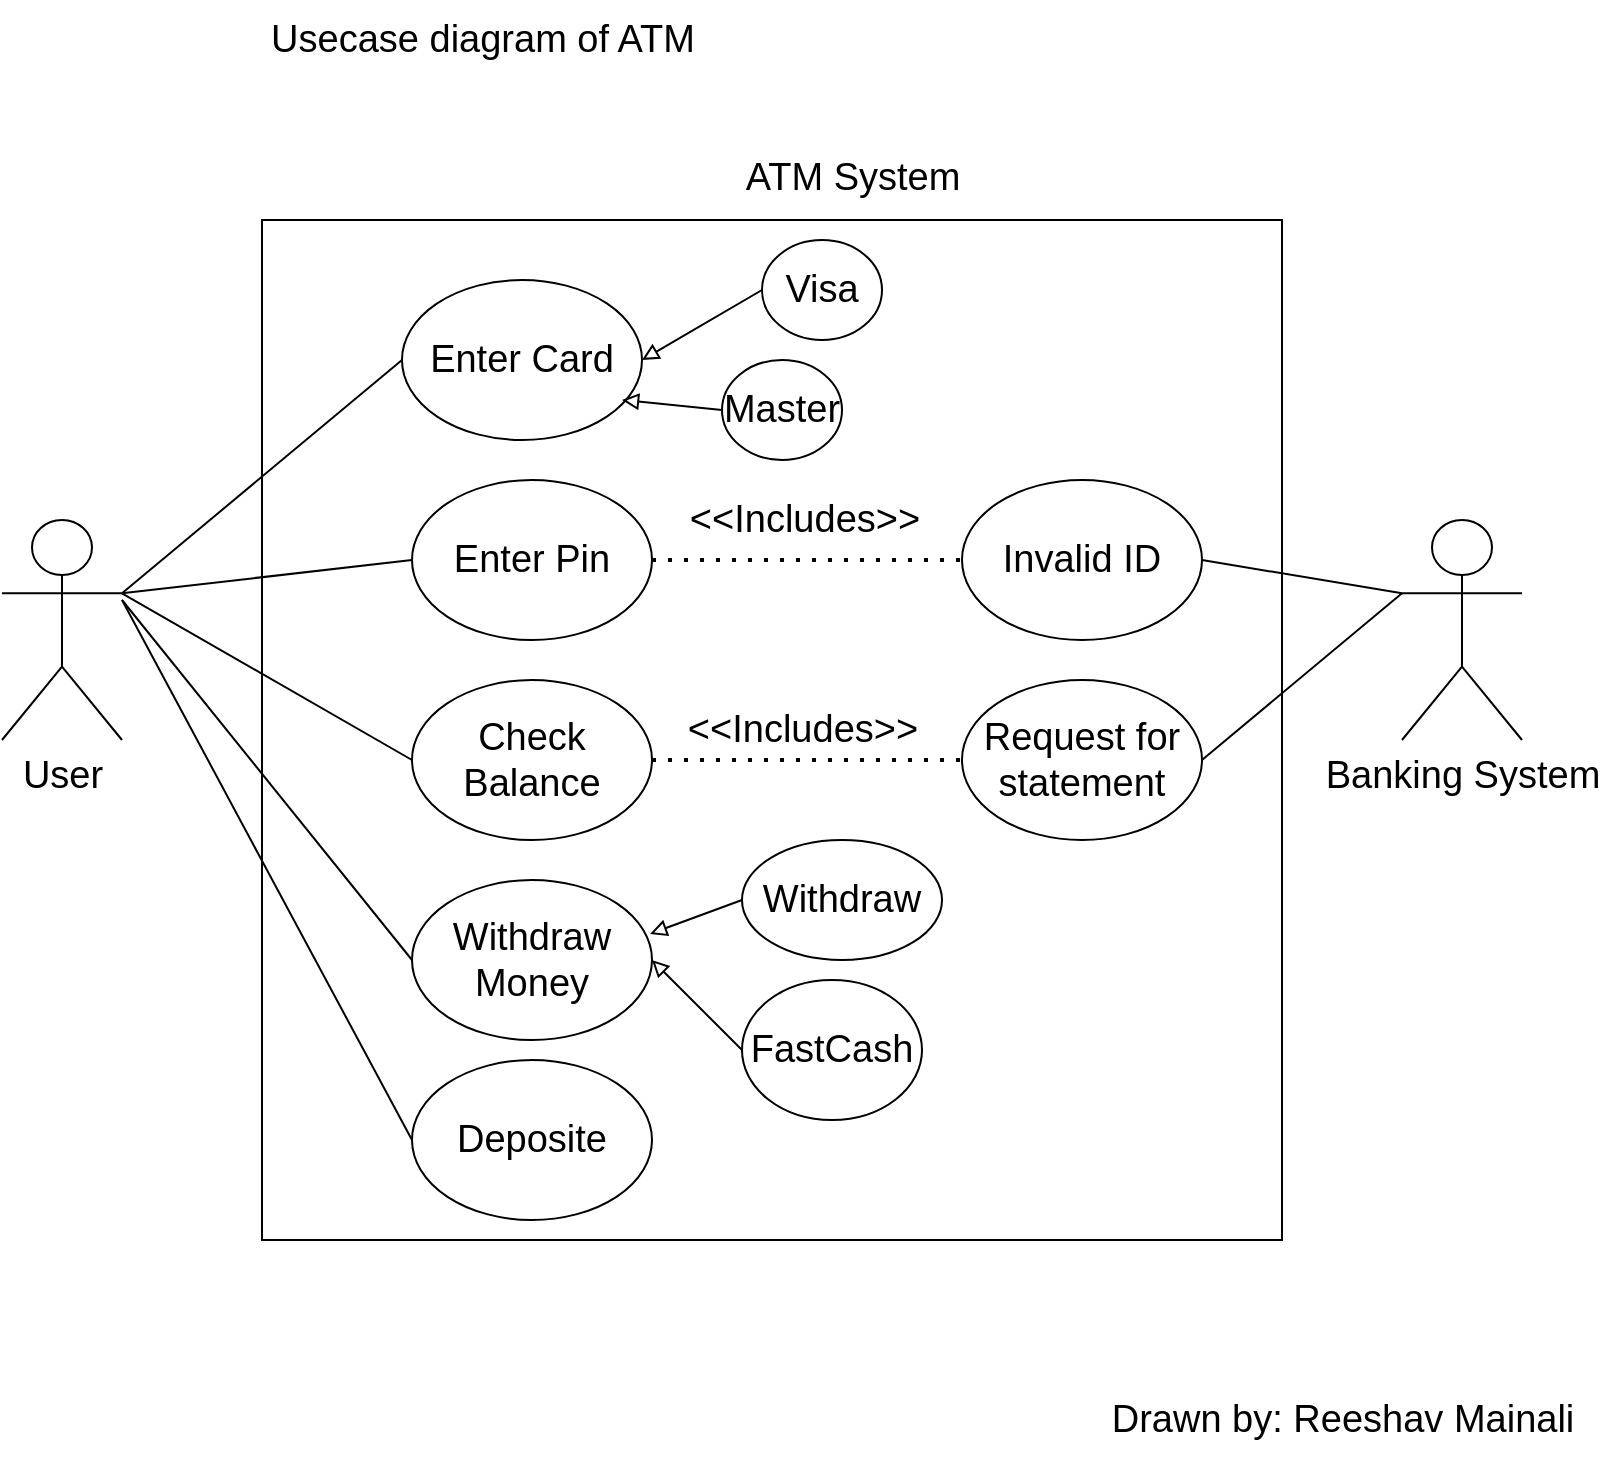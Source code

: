 <mxfile>
    <diagram name="Page-1" id="3J0Co_FlpdKZYH_7Ym4N">
        <mxGraphModel dx="1584" dy="-1073" grid="1" gridSize="10" guides="1" tooltips="1" connect="1" arrows="1" fold="1" page="1" pageScale="1" pageWidth="850" pageHeight="1100" math="0" shadow="0">
            <root>
                <mxCell id="0"/>
                <mxCell id="1" parent="0"/>
                <mxCell id="j2HkHFF6v51hXMG1eJ3a-85" value="&lt;font style=&quot;font-size: 19px;&quot;&gt;Usecase diagram of ATM&lt;/font&gt;" style="text;html=1;align=center;verticalAlign=middle;resizable=0;points=[];autosize=1;strokeColor=none;fillColor=none;fontSize=19;" parent="1" vertex="1">
                    <mxGeometry x="150" y="2230" width="240" height="40" as="geometry"/>
                </mxCell>
                <mxCell id="j2HkHFF6v51hXMG1eJ3a-86" value="" style="whiteSpace=wrap;html=1;aspect=fixed;fontSize=19;" parent="1" vertex="1">
                    <mxGeometry x="160" y="2340" width="510" height="510" as="geometry"/>
                </mxCell>
                <mxCell id="j2HkHFF6v51hXMG1eJ3a-87" value="Enter Card" style="ellipse;whiteSpace=wrap;html=1;fontSize=19;" parent="1" vertex="1">
                    <mxGeometry x="230" y="2370" width="120" height="80" as="geometry"/>
                </mxCell>
                <mxCell id="j2HkHFF6v51hXMG1eJ3a-88" value="Check Balance" style="ellipse;whiteSpace=wrap;html=1;fontSize=19;" parent="1" vertex="1">
                    <mxGeometry x="235" y="2570" width="120" height="80" as="geometry"/>
                </mxCell>
                <mxCell id="j2HkHFF6v51hXMG1eJ3a-89" value="Withdraw Money" style="ellipse;whiteSpace=wrap;html=1;fontSize=19;" parent="1" vertex="1">
                    <mxGeometry x="235" y="2670" width="120" height="80" as="geometry"/>
                </mxCell>
                <mxCell id="j2HkHFF6v51hXMG1eJ3a-90" value="Deposite" style="ellipse;whiteSpace=wrap;html=1;fontSize=19;" parent="1" vertex="1">
                    <mxGeometry x="235" y="2760" width="120" height="80" as="geometry"/>
                </mxCell>
                <mxCell id="j2HkHFF6v51hXMG1eJ3a-91" value="Invalid ID" style="ellipse;whiteSpace=wrap;html=1;fontSize=19;" parent="1" vertex="1">
                    <mxGeometry x="510" y="2470" width="120" height="80" as="geometry"/>
                </mxCell>
                <mxCell id="j2HkHFF6v51hXMG1eJ3a-92" value="Request for statement" style="ellipse;whiteSpace=wrap;html=1;fontSize=19;" parent="1" vertex="1">
                    <mxGeometry x="510" y="2570" width="120" height="80" as="geometry"/>
                </mxCell>
                <mxCell id="j2HkHFF6v51hXMG1eJ3a-93" value="&lt;font style=&quot;font-size: 19px;&quot;&gt;User&lt;/font&gt;" style="shape=umlActor;verticalLabelPosition=bottom;verticalAlign=top;html=1;outlineConnect=0;fontSize=19;" parent="1" vertex="1">
                    <mxGeometry x="30" y="2490" width="60" height="110" as="geometry"/>
                </mxCell>
                <mxCell id="j2HkHFF6v51hXMG1eJ3a-94" value="&lt;font style=&quot;font-size: 19px;&quot;&gt;Banking System&lt;/font&gt;" style="shape=umlActor;verticalLabelPosition=bottom;verticalAlign=top;html=1;outlineConnect=0;fontSize=19;" parent="1" vertex="1">
                    <mxGeometry x="730" y="2490" width="60" height="110" as="geometry"/>
                </mxCell>
                <mxCell id="j2HkHFF6v51hXMG1eJ3a-100" value="" style="endArrow=none;dashed=1;html=1;dashPattern=1 3;strokeWidth=2;rounded=0;entryX=0;entryY=0.5;entryDx=0;entryDy=0;exitX=1;exitY=0.5;exitDx=0;exitDy=0;fontSize=19;" parent="1" source="j2HkHFF6v51hXMG1eJ3a-88" target="j2HkHFF6v51hXMG1eJ3a-92" edge="1">
                    <mxGeometry width="50" height="50" relative="1" as="geometry">
                        <mxPoint x="365" y="2450" as="sourcePoint"/>
                        <mxPoint x="445" y="2450" as="targetPoint"/>
                        <Array as="points"/>
                    </mxGeometry>
                </mxCell>
                <mxCell id="aBaDmljp8U1BhSzbNncB-30" value="&amp;lt;&amp;lt;Includes&amp;gt;&amp;gt;" style="edgeLabel;html=1;align=center;verticalAlign=middle;resizable=0;points=[];fontSize=19;" parent="j2HkHFF6v51hXMG1eJ3a-100" vertex="1" connectable="0">
                    <mxGeometry x="-0.09" y="-1" relative="1" as="geometry">
                        <mxPoint x="4" y="-16" as="offset"/>
                    </mxGeometry>
                </mxCell>
                <mxCell id="aBaDmljp8U1BhSzbNncB-2" value="ATM System&lt;div style=&quot;font-size: 19px;&quot;&gt;&lt;br style=&quot;font-size: 19px;&quot;&gt;&lt;/div&gt;" style="text;html=1;align=center;verticalAlign=middle;resizable=0;points=[];autosize=1;strokeColor=none;fillColor=none;fontSize=19;" parent="1" vertex="1">
                    <mxGeometry x="390" y="2300" width="130" height="60" as="geometry"/>
                </mxCell>
                <mxCell id="aBaDmljp8U1BhSzbNncB-3" value="Enter Pin" style="ellipse;whiteSpace=wrap;html=1;fontSize=19;" parent="1" vertex="1">
                    <mxGeometry x="235" y="2470" width="120" height="80" as="geometry"/>
                </mxCell>
                <mxCell id="aBaDmljp8U1BhSzbNncB-4" value="" style="endArrow=none;dashed=1;html=1;dashPattern=1 3;strokeWidth=2;rounded=0;entryX=0;entryY=0.5;entryDx=0;entryDy=0;exitX=1;exitY=0.5;exitDx=0;exitDy=0;fontSize=19;" parent="1" source="aBaDmljp8U1BhSzbNncB-3" target="j2HkHFF6v51hXMG1eJ3a-91" edge="1">
                    <mxGeometry width="50" height="50" relative="1" as="geometry">
                        <mxPoint x="380" y="2700" as="sourcePoint"/>
                        <mxPoint x="430" y="2650" as="targetPoint"/>
                        <Array as="points"/>
                    </mxGeometry>
                </mxCell>
                <mxCell id="aBaDmljp8U1BhSzbNncB-29" value="&amp;lt;&amp;lt;Includes&amp;gt;&amp;gt;" style="edgeLabel;html=1;align=center;verticalAlign=middle;resizable=0;points=[];fontSize=19;" parent="aBaDmljp8U1BhSzbNncB-4" vertex="1" connectable="0">
                    <mxGeometry x="0.036" y="1" relative="1" as="geometry">
                        <mxPoint x="-5" y="-19" as="offset"/>
                    </mxGeometry>
                </mxCell>
                <mxCell id="aBaDmljp8U1BhSzbNncB-5" value="Visa" style="ellipse;whiteSpace=wrap;html=1;fontSize=19;" parent="1" vertex="1">
                    <mxGeometry x="410" y="2350" width="60" height="50" as="geometry"/>
                </mxCell>
                <mxCell id="aBaDmljp8U1BhSzbNncB-6" value="Master" style="ellipse;whiteSpace=wrap;html=1;fontSize=19;" parent="1" vertex="1">
                    <mxGeometry x="390" y="2410" width="60" height="50" as="geometry"/>
                </mxCell>
                <mxCell id="aBaDmljp8U1BhSzbNncB-10" value="Withdraw" style="ellipse;whiteSpace=wrap;html=1;fontSize=19;" parent="1" vertex="1">
                    <mxGeometry x="400" y="2650" width="100" height="60" as="geometry"/>
                </mxCell>
                <mxCell id="aBaDmljp8U1BhSzbNncB-11" value="FastCash" style="ellipse;whiteSpace=wrap;html=1;fontSize=19;" parent="1" vertex="1">
                    <mxGeometry x="400" y="2720" width="90" height="70" as="geometry"/>
                </mxCell>
                <mxCell id="aBaDmljp8U1BhSzbNncB-14" value="" style="endArrow=none;html=1;rounded=0;exitX=1;exitY=0.333;exitDx=0;exitDy=0;exitPerimeter=0;entryX=0;entryY=0.5;entryDx=0;entryDy=0;fontSize=19;" parent="1" source="j2HkHFF6v51hXMG1eJ3a-93" target="j2HkHFF6v51hXMG1eJ3a-87" edge="1">
                    <mxGeometry width="50" height="50" relative="1" as="geometry">
                        <mxPoint x="450" y="2700" as="sourcePoint"/>
                        <mxPoint x="500" y="2650" as="targetPoint"/>
                    </mxGeometry>
                </mxCell>
                <mxCell id="aBaDmljp8U1BhSzbNncB-15" value="" style="endArrow=none;html=1;rounded=0;entryX=0;entryY=0.5;entryDx=0;entryDy=0;exitX=1;exitY=0.333;exitDx=0;exitDy=0;exitPerimeter=0;fontSize=19;" parent="1" source="j2HkHFF6v51hXMG1eJ3a-93" target="aBaDmljp8U1BhSzbNncB-3" edge="1">
                    <mxGeometry width="50" height="50" relative="1" as="geometry">
                        <mxPoint x="450" y="2700" as="sourcePoint"/>
                        <mxPoint x="500" y="2650" as="targetPoint"/>
                    </mxGeometry>
                </mxCell>
                <mxCell id="aBaDmljp8U1BhSzbNncB-16" value="" style="endArrow=none;html=1;rounded=0;entryX=0;entryY=0.5;entryDx=0;entryDy=0;exitX=1;exitY=0.333;exitDx=0;exitDy=0;exitPerimeter=0;fontSize=19;" parent="1" source="j2HkHFF6v51hXMG1eJ3a-93" target="j2HkHFF6v51hXMG1eJ3a-88" edge="1">
                    <mxGeometry width="50" height="50" relative="1" as="geometry">
                        <mxPoint x="80" y="2770" as="sourcePoint"/>
                        <mxPoint x="130" y="2720" as="targetPoint"/>
                    </mxGeometry>
                </mxCell>
                <mxCell id="aBaDmljp8U1BhSzbNncB-17" value="" style="endArrow=none;html=1;rounded=0;entryX=0;entryY=0.5;entryDx=0;entryDy=0;fontSize=19;" parent="1" target="j2HkHFF6v51hXMG1eJ3a-89" edge="1">
                    <mxGeometry width="50" height="50" relative="1" as="geometry">
                        <mxPoint x="90" y="2530" as="sourcePoint"/>
                        <mxPoint x="110" y="2710" as="targetPoint"/>
                    </mxGeometry>
                </mxCell>
                <mxCell id="aBaDmljp8U1BhSzbNncB-18" value="" style="endArrow=none;html=1;rounded=0;entryX=0;entryY=0.5;entryDx=0;entryDy=0;fontSize=19;" parent="1" target="j2HkHFF6v51hXMG1eJ3a-90" edge="1">
                    <mxGeometry width="50" height="50" relative="1" as="geometry">
                        <mxPoint x="90" y="2530" as="sourcePoint"/>
                        <mxPoint x="170" y="2740" as="targetPoint"/>
                    </mxGeometry>
                </mxCell>
                <mxCell id="aBaDmljp8U1BhSzbNncB-19" value="" style="endArrow=none;html=1;rounded=0;entryX=0;entryY=0.333;entryDx=0;entryDy=0;entryPerimeter=0;exitX=1;exitY=0.5;exitDx=0;exitDy=0;fontSize=19;" parent="1" source="j2HkHFF6v51hXMG1eJ3a-91" target="j2HkHFF6v51hXMG1eJ3a-94" edge="1">
                    <mxGeometry width="50" height="50" relative="1" as="geometry">
                        <mxPoint x="820" y="2610" as="sourcePoint"/>
                        <mxPoint x="870" y="2560" as="targetPoint"/>
                    </mxGeometry>
                </mxCell>
                <mxCell id="aBaDmljp8U1BhSzbNncB-23" value="" style="html=1;labelBackgroundColor=#ffffff;endArrow=block;endFill=0;jettySize=auto;orthogonalLoop=1;strokeWidth=1;fontSize=19;rounded=0;exitX=0;exitY=0.5;exitDx=0;exitDy=0;entryX=1;entryY=0.5;entryDx=0;entryDy=0;" parent="1" source="aBaDmljp8U1BhSzbNncB-11" target="j2HkHFF6v51hXMG1eJ3a-89" edge="1">
                    <mxGeometry width="60" height="60" relative="1" as="geometry">
                        <mxPoint x="-30" y="2420" as="sourcePoint"/>
                        <mxPoint x="30" y="2360" as="targetPoint"/>
                    </mxGeometry>
                </mxCell>
                <mxCell id="aBaDmljp8U1BhSzbNncB-24" value="" style="html=1;labelBackgroundColor=#ffffff;endArrow=block;endFill=0;jettySize=auto;orthogonalLoop=1;strokeWidth=1;fontSize=19;rounded=0;exitX=0;exitY=0.5;exitDx=0;exitDy=0;entryX=0.992;entryY=0.337;entryDx=0;entryDy=0;entryPerimeter=0;" parent="1" source="aBaDmljp8U1BhSzbNncB-10" target="j2HkHFF6v51hXMG1eJ3a-89" edge="1">
                    <mxGeometry width="60" height="60" relative="1" as="geometry">
                        <mxPoint x="-20" y="2430" as="sourcePoint"/>
                        <mxPoint x="40" y="2370" as="targetPoint"/>
                    </mxGeometry>
                </mxCell>
                <mxCell id="aBaDmljp8U1BhSzbNncB-25" value="" style="html=1;labelBackgroundColor=#ffffff;endArrow=block;endFill=0;jettySize=auto;orthogonalLoop=1;strokeWidth=1;fontSize=19;rounded=0;exitX=0;exitY=0.5;exitDx=0;exitDy=0;" parent="1" source="aBaDmljp8U1BhSzbNncB-6" edge="1">
                    <mxGeometry width="60" height="60" relative="1" as="geometry">
                        <mxPoint y="2440" as="sourcePoint"/>
                        <mxPoint x="340" y="2430" as="targetPoint"/>
                    </mxGeometry>
                </mxCell>
                <mxCell id="aBaDmljp8U1BhSzbNncB-26" value="" style="html=1;labelBackgroundColor=#ffffff;endArrow=block;endFill=0;jettySize=auto;orthogonalLoop=1;strokeWidth=1;fontSize=19;rounded=0;exitX=0;exitY=0.5;exitDx=0;exitDy=0;entryX=1;entryY=0.5;entryDx=0;entryDy=0;" parent="1" source="aBaDmljp8U1BhSzbNncB-5" target="j2HkHFF6v51hXMG1eJ3a-87" edge="1">
                    <mxGeometry width="60" height="60" relative="1" as="geometry">
                        <mxPoint y="2450" as="sourcePoint"/>
                        <mxPoint x="60" y="2390" as="targetPoint"/>
                    </mxGeometry>
                </mxCell>
                <mxCell id="2" value="" style="endArrow=none;html=1;rounded=0;exitX=1;exitY=0.5;exitDx=0;exitDy=0;entryX=0;entryY=0.333;entryDx=0;entryDy=0;entryPerimeter=0;fontSize=19;" edge="1" parent="1" source="j2HkHFF6v51hXMG1eJ3a-92" target="j2HkHFF6v51hXMG1eJ3a-94">
                    <mxGeometry width="50" height="50" relative="1" as="geometry">
                        <mxPoint x="580" y="2520" as="sourcePoint"/>
                        <mxPoint x="760" y="2530" as="targetPoint"/>
                    </mxGeometry>
                </mxCell>
                <mxCell id="3" value="&lt;font style=&quot;font-size: 19px;&quot;&gt;Drawn by: Reeshav Mainali&lt;/font&gt;" style="text;html=1;align=center;verticalAlign=middle;resizable=0;points=[];autosize=1;strokeColor=none;fillColor=none;fontSize=19;" vertex="1" parent="1">
                    <mxGeometry x="575" y="2920" width="250" height="40" as="geometry"/>
                </mxCell>
            </root>
        </mxGraphModel>
    </diagram>
</mxfile>